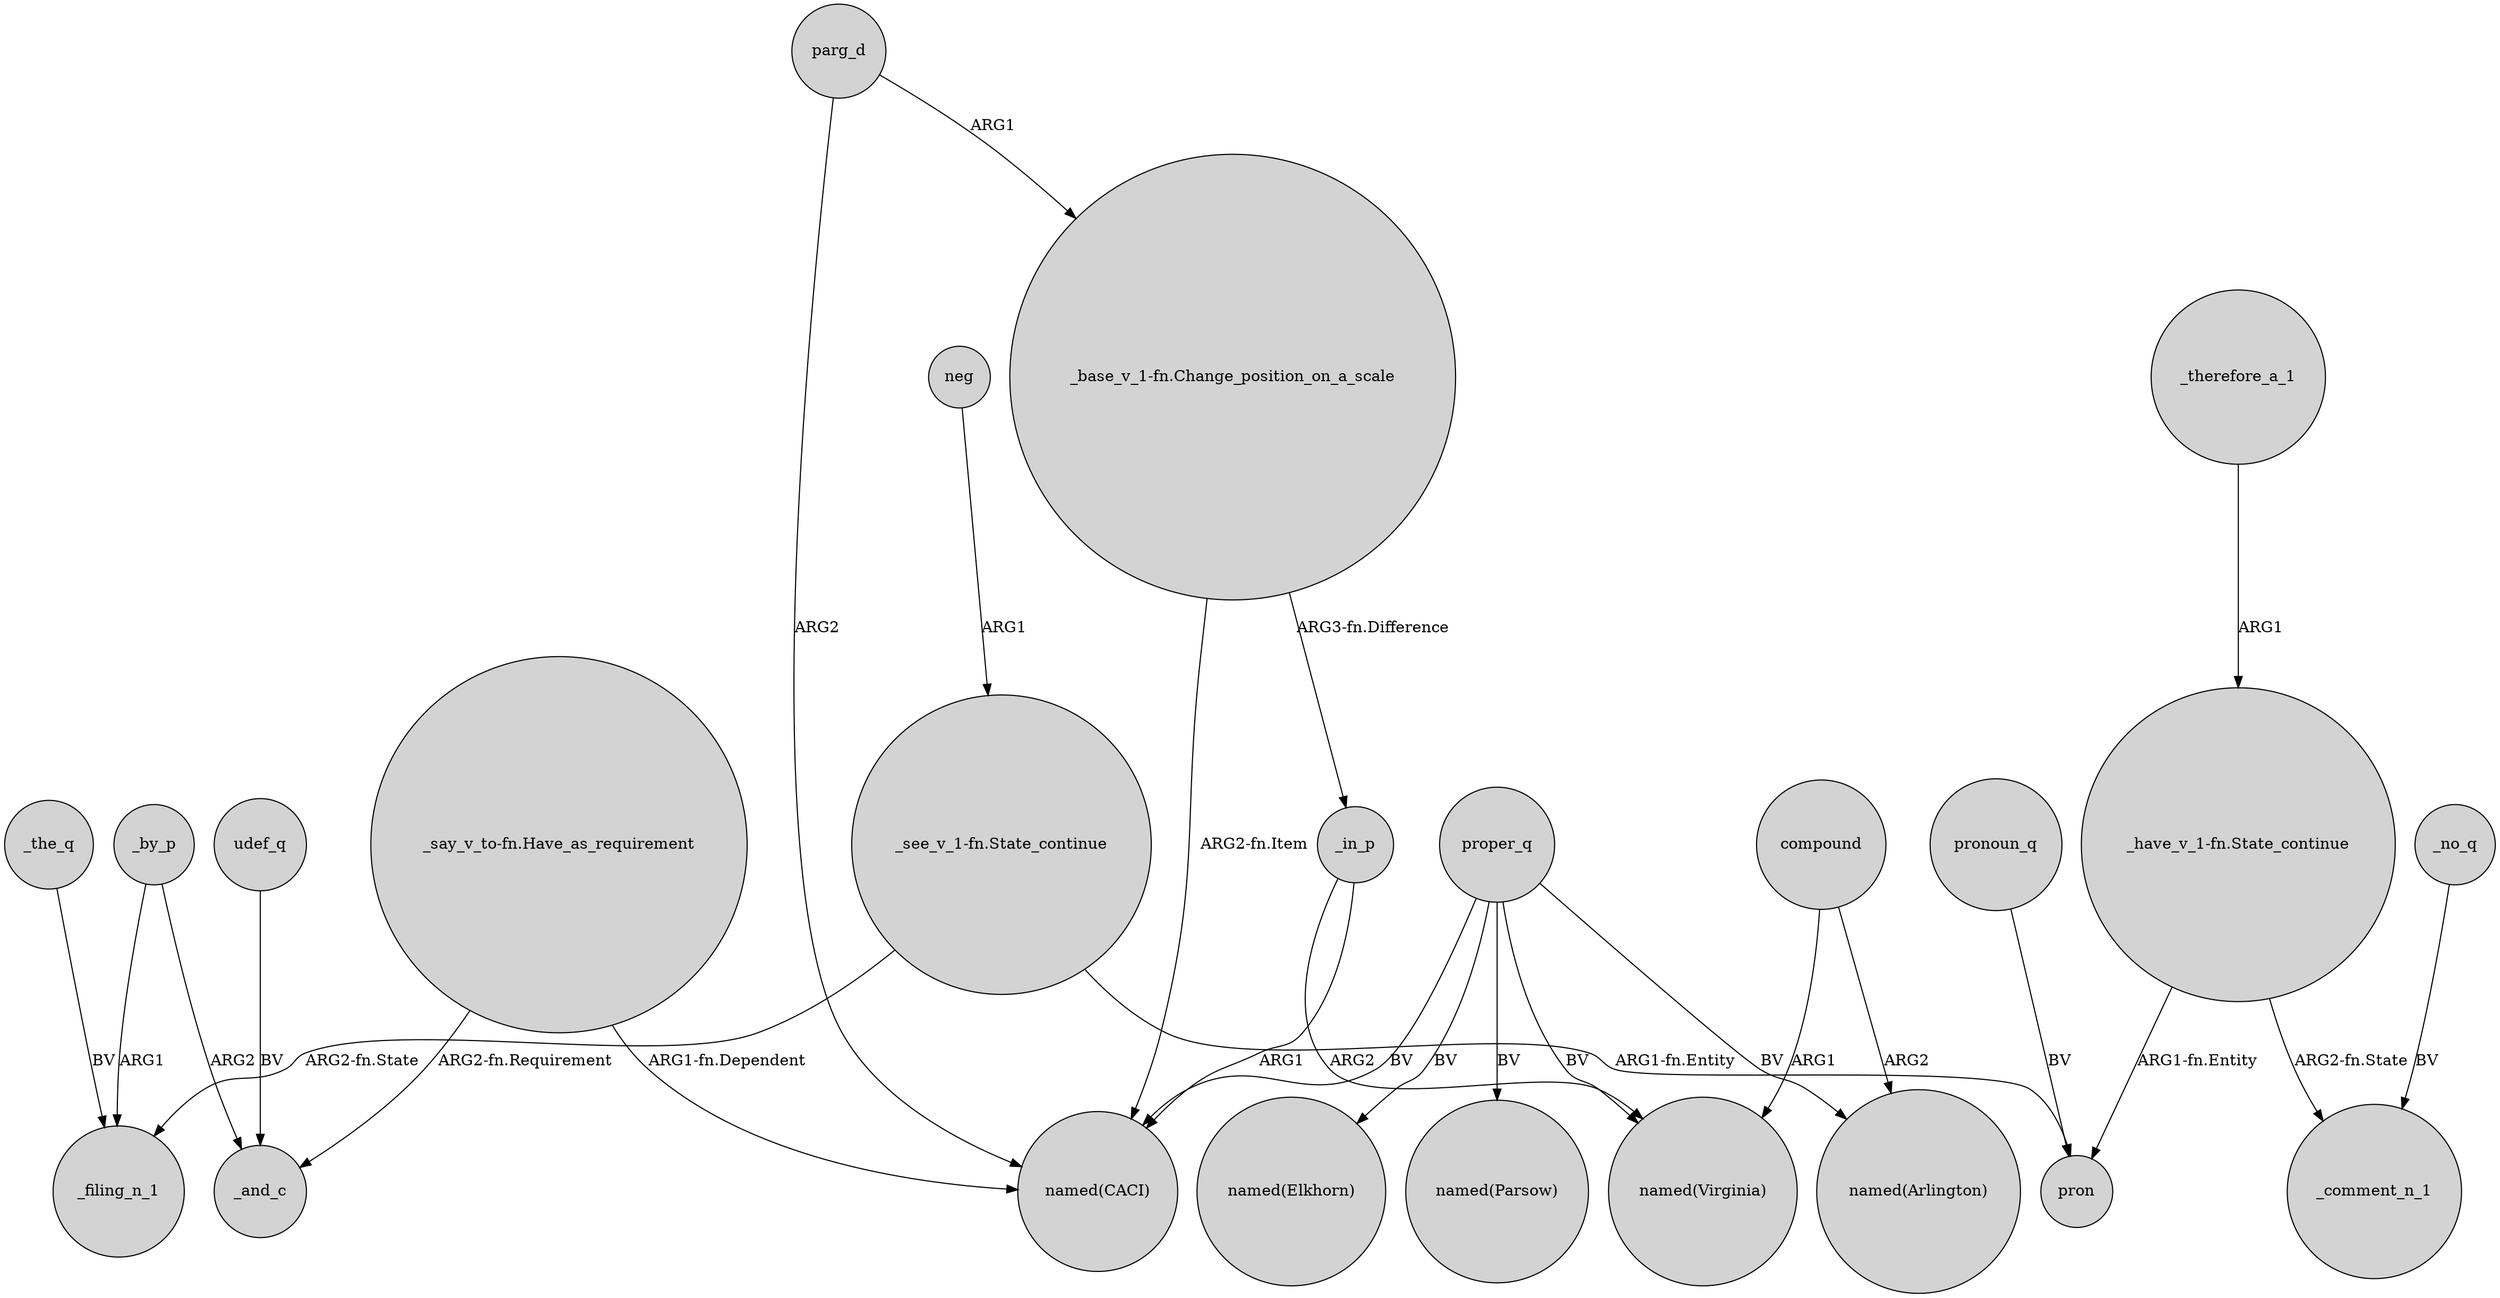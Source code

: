 digraph {
	node [shape=circle style=filled]
	"_see_v_1-fn.State_continue" -> _filing_n_1 [label="ARG2-fn.State"]
	"_see_v_1-fn.State_continue" -> pron [label="ARG1-fn.Entity"]
	parg_d -> "_base_v_1-fn.Change_position_on_a_scale" [label=ARG1]
	"_say_v_to-fn.Have_as_requirement" -> "named(CACI)" [label="ARG1-fn.Dependent"]
	proper_q -> "named(Virginia)" [label=BV]
	_the_q -> _filing_n_1 [label=BV]
	proper_q -> "named(Arlington)" [label=BV]
	_in_p -> "named(Virginia)" [label=ARG2]
	udef_q -> _and_c [label=BV]
	_in_p -> "named(CACI)" [label=ARG1]
	"_base_v_1-fn.Change_position_on_a_scale" -> "named(CACI)" [label="ARG2-fn.Item"]
	pronoun_q -> pron [label=BV]
	_no_q -> _comment_n_1 [label=BV]
	"_have_v_1-fn.State_continue" -> _comment_n_1 [label="ARG2-fn.State"]
	proper_q -> "named(Parsow)" [label=BV]
	"_say_v_to-fn.Have_as_requirement" -> _and_c [label="ARG2-fn.Requirement"]
	proper_q -> "named(CACI)" [label=BV]
	neg -> "_see_v_1-fn.State_continue" [label=ARG1]
	parg_d -> "named(CACI)" [label=ARG2]
	"_have_v_1-fn.State_continue" -> pron [label="ARG1-fn.Entity"]
	proper_q -> "named(Elkhorn)" [label=BV]
	_by_p -> _filing_n_1 [label=ARG1]
	_therefore_a_1 -> "_have_v_1-fn.State_continue" [label=ARG1]
	_by_p -> _and_c [label=ARG2]
	compound -> "named(Virginia)" [label=ARG1]
	"_base_v_1-fn.Change_position_on_a_scale" -> _in_p [label="ARG3-fn.Difference"]
	compound -> "named(Arlington)" [label=ARG2]
}
